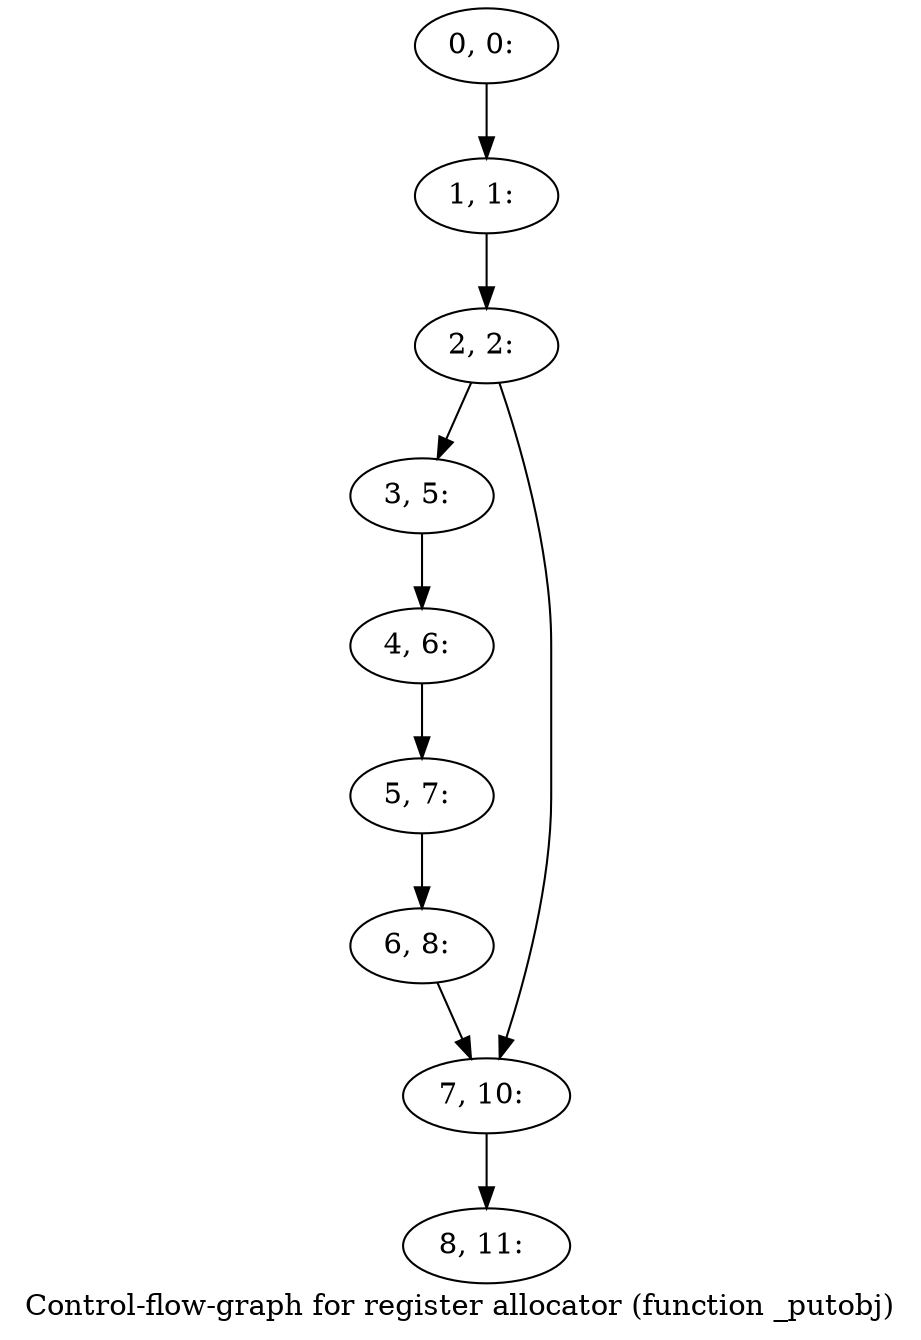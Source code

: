 digraph G {
graph [label="Control-flow-graph for register allocator (function _putobj)"]
0[label="0, 0: "];
1[label="1, 1: "];
2[label="2, 2: "];
3[label="3, 5: "];
4[label="4, 6: "];
5[label="5, 7: "];
6[label="6, 8: "];
7[label="7, 10: "];
8[label="8, 11: "];
0->1 ;
1->2 ;
2->3 ;
2->7 ;
3->4 ;
4->5 ;
5->6 ;
6->7 ;
7->8 ;
}
